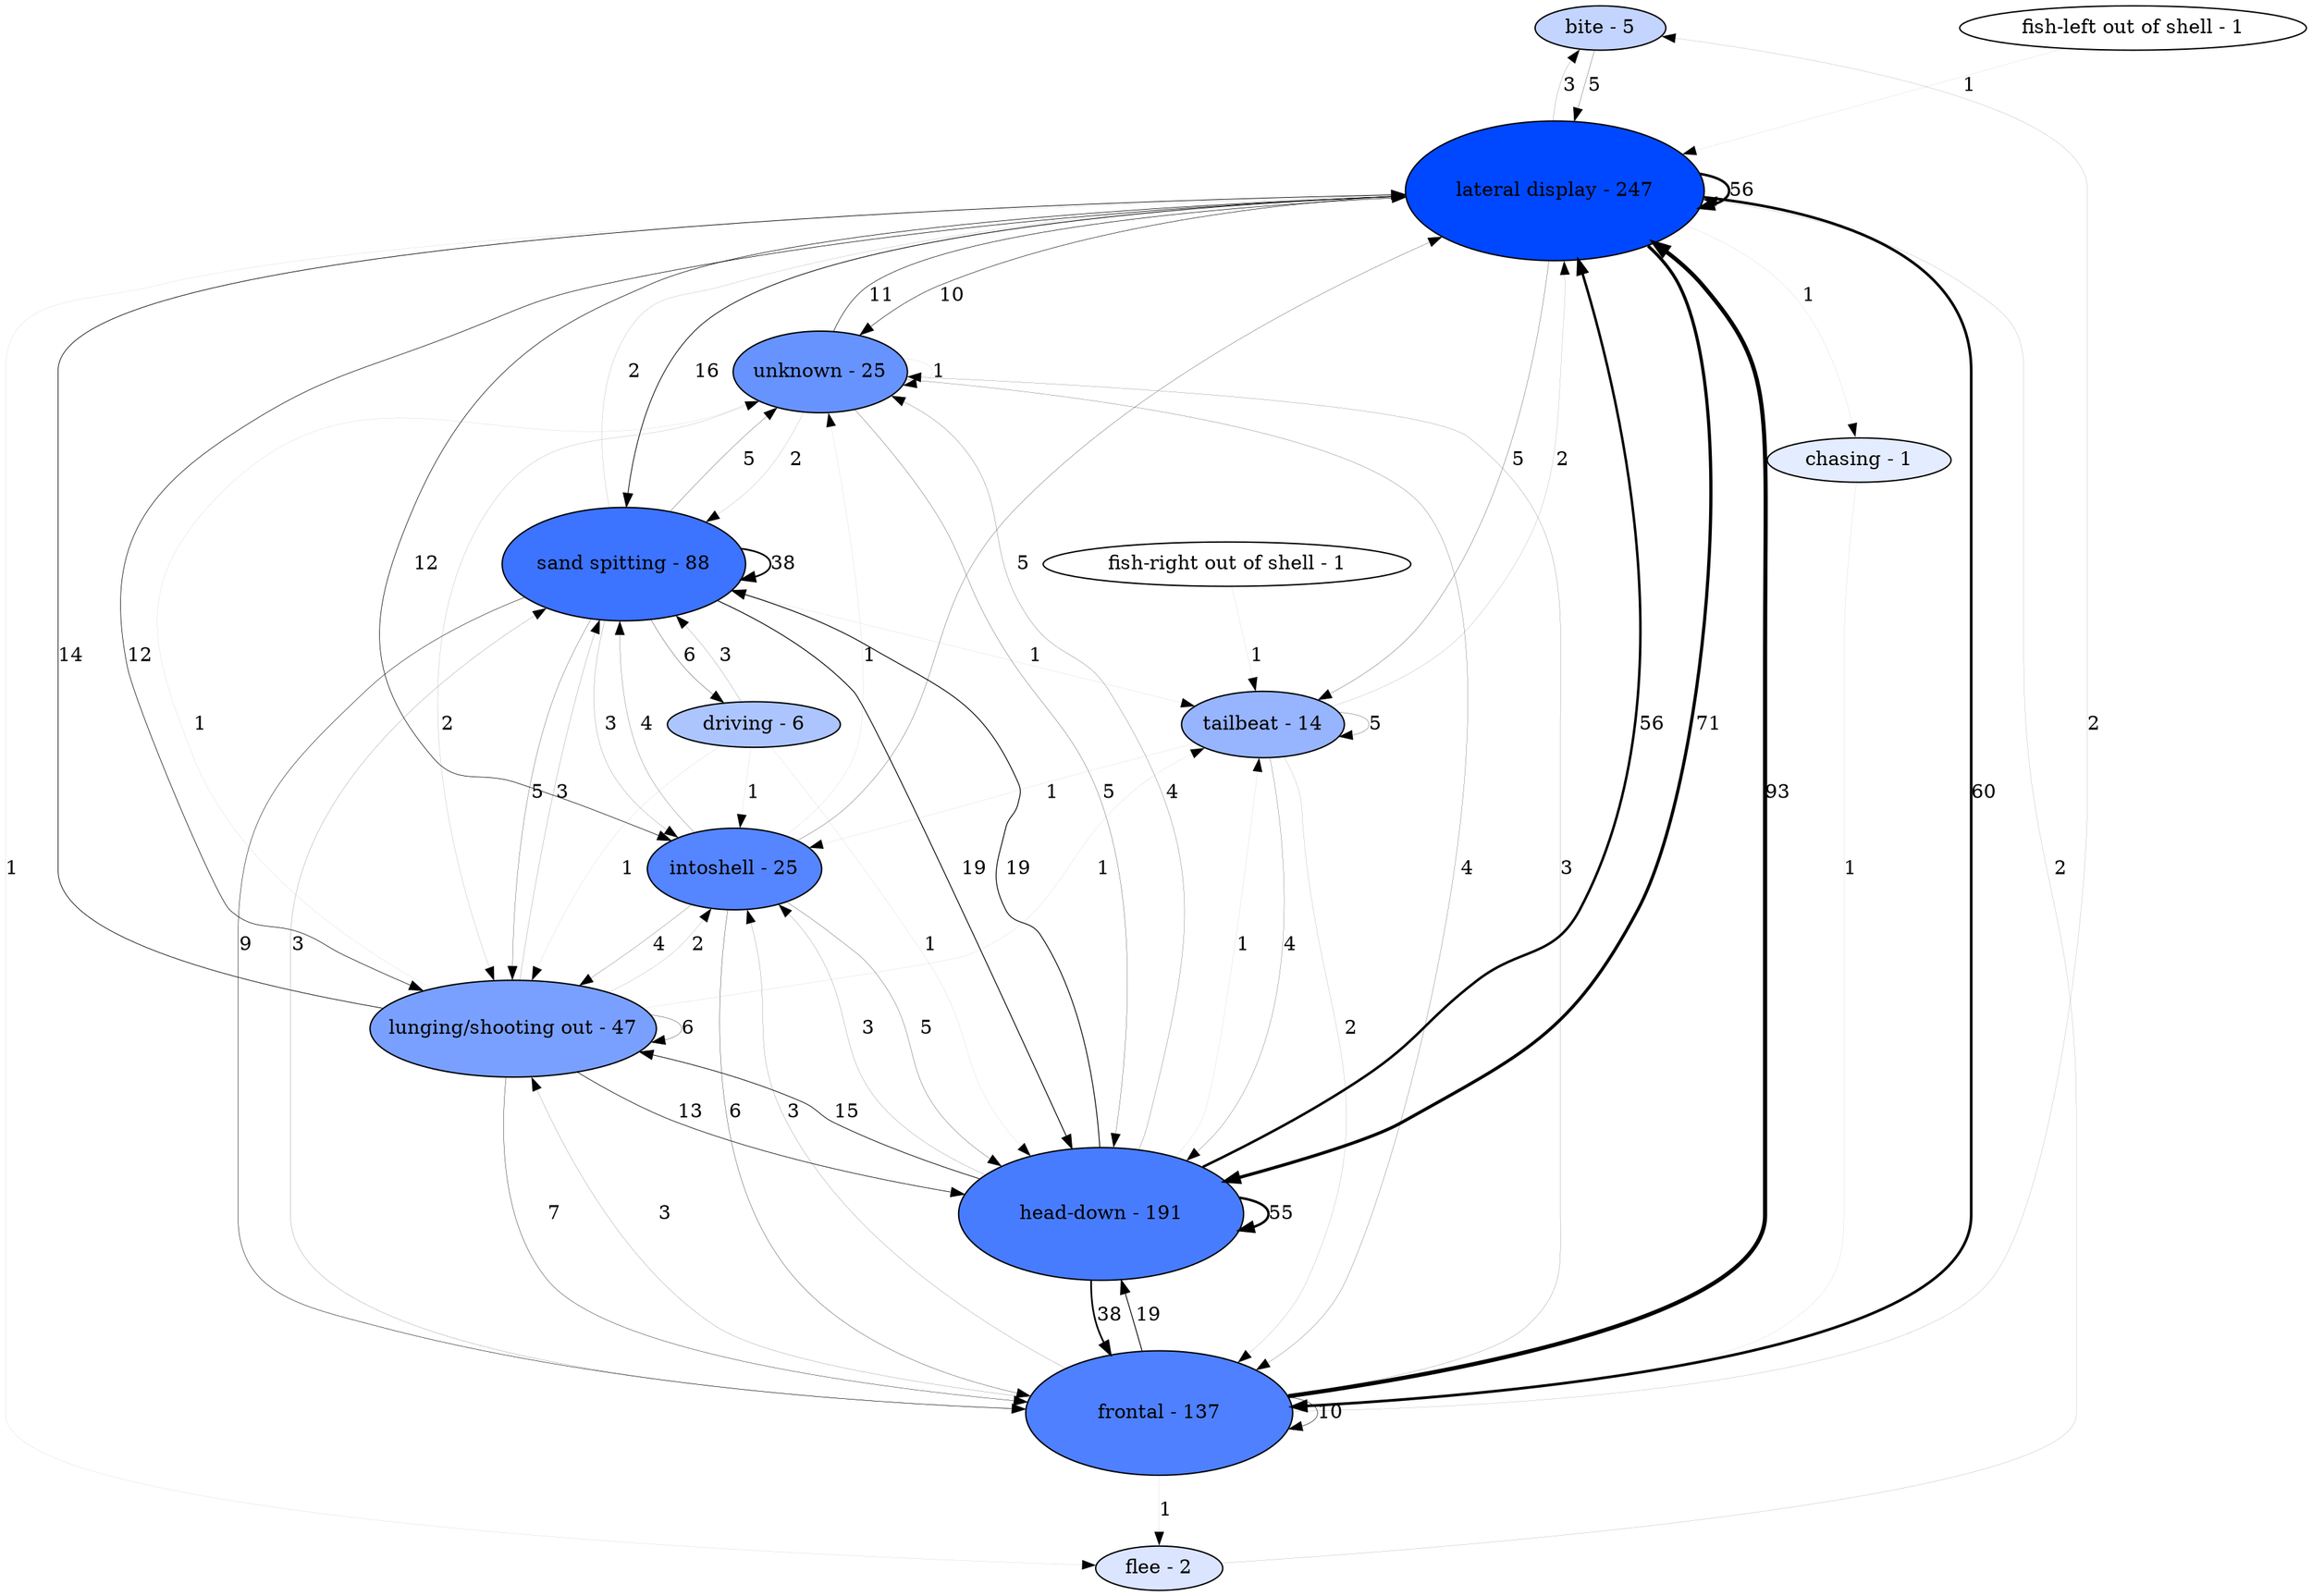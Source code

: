 digraph  {
"bite - 5" [fillcolor="0.6194444444444445 0.23460980592076922 1", height="0.4089769934037396", style=filled, width="0.8763792715794421"];
"lateral display - 247" [fillcolor="0.6194444444444445 1.0 1", height="1.4", style=filled, width="3.0"];
"chasing - 1" [fillcolor="0.6194444444444445 0.10638000034776231 1", height="0.0", style=filled, width="0.0"];
"frontal - 137" [fillcolor="0.6194444444444445 0.6942382155338318 1", height="1.250224684719749", style=filled, width="2.6790528958280335"];
"driving - 6" [fillcolor="0.6194444444444445 0.32039363347958144 1", height="0.455307032949974", style=filled, width="0.9756579277499443"];
"head-down - 191" [fillcolor="0.6194444444444445 0.7159516264311926 1", height="1.3346640951735487", style=filled, width="2.8599944896576046"];
"intoshell - 25" [fillcolor="0.6194444444444445 0.6669990191860939 1", height="0.8179539868074792", style=filled, width="1.7527585431588841"];
"lunging/shooting out - 47" [fillcolor="0.6194444444444445 0.521376944768488 1", height="0.9783675270371591", style=filled, width="2.0965018436510556"];
"sand spitting - 88" [fillcolor="0.6194444444444445 0.7654759743606253 1", height="1.1377436399965202", style=filled, width="2.4380220857068293"];
"fish-left out of shell - 1" [fillcolor="0.6194444444444445 0.0 1", height="0.0", style=filled, width="0.0"];
"fish-right out of shell - 1" [fillcolor="0.6194444444444445 0.0 1", height="0.0", style=filled, width="0.0"];
"tailbeat - 14" [fillcolor="0.6194444444444445 0.40919505060510486 1", height="0.6706153270950386", style=filled, width="1.4370328437750828"];
"flee - 2" [fillcolor="0.6194444444444445 0.14411890605811684 1", height="0.17613680385032734", style=filled, width="0.37743600825070145"];
"unknown - 25" [fillcolor="0.6194444444444445 0.5939197308744592 1", height="0.8179539868074792", style=filled, width="1.7527585431588841"];
"bite - 5" -> "lateral display - 247"  [label=5, penwidth="0.16129032258064516"];
"lateral display - 247" -> "bite - 5"  [label=3, penwidth="0.0967741935483871"];
"lateral display - 247" -> "chasing - 1"  [label=1, penwidth="0.03225806451612903"];
"lateral display - 247" -> "flee - 2"  [label=1, penwidth="0.03225806451612903"];
"lateral display - 247" -> "frontal - 137"  [label=60, penwidth="1.935483870967742"];
"lateral display - 247" -> "head-down - 191"  [label=71, penwidth="2.290322580645161"];
"lateral display - 247" -> "intoshell - 25"  [label=12, penwidth="0.3870967741935484"];
"lateral display - 247" -> "lateral display - 247"  [label=56, penwidth="1.806451612903226"];
"lateral display - 247" -> "lunging/shooting out - 47"  [label=12, penwidth="0.3870967741935484"];
"lateral display - 247" -> "sand spitting - 88"  [label=16, penwidth="0.5161290322580645"];
"lateral display - 247" -> "tailbeat - 14"  [label=5, penwidth="0.16129032258064516"];
"lateral display - 247" -> "unknown - 25"  [label=10, penwidth="0.3225806451612903"];
"chasing - 1" -> "frontal - 137"  [label=1, penwidth="0.03225806451612903"];
"frontal - 137" -> "bite - 5"  [label=2, penwidth="0.06451612903225806"];
"frontal - 137" -> "flee - 2"  [label=1, penwidth="0.03225806451612903"];
"frontal - 137" -> "frontal - 137"  [label=10, penwidth="0.3225806451612903"];
"frontal - 137" -> "head-down - 191"  [label=19, penwidth="0.6129032258064516"];
"frontal - 137" -> "intoshell - 25"  [label=3, penwidth="0.0967741935483871"];
"frontal - 137" -> "lateral display - 247"  [label=93, penwidth="3.0"];
"frontal - 137" -> "lunging/shooting out - 47"  [label=3, penwidth="0.0967741935483871"];
"frontal - 137" -> "sand spitting - 88"  [label=3, penwidth="0.0967741935483871"];
"frontal - 137" -> "unknown - 25"  [label=3, penwidth="0.0967741935483871"];
"driving - 6" -> "head-down - 191"  [label=1, penwidth="0.03225806451612903"];
"driving - 6" -> "intoshell - 25"  [label=1, penwidth="0.03225806451612903"];
"driving - 6" -> "lunging/shooting out - 47"  [label=1, penwidth="0.03225806451612903"];
"driving - 6" -> "sand spitting - 88"  [label=3, penwidth="0.0967741935483871"];
"head-down - 191" -> "frontal - 137"  [label=38, penwidth="1.2258064516129032"];
"head-down - 191" -> "head-down - 191"  [label=55, penwidth="1.774193548387097"];
"head-down - 191" -> "intoshell - 25"  [label=3, penwidth="0.0967741935483871"];
"head-down - 191" -> "lateral display - 247"  [label=56, penwidth="1.806451612903226"];
"head-down - 191" -> "lunging/shooting out - 47"  [label=15, penwidth="0.4838709677419355"];
"head-down - 191" -> "sand spitting - 88"  [label=19, penwidth="0.6129032258064516"];
"head-down - 191" -> "tailbeat - 14"  [label=1, penwidth="0.03225806451612903"];
"head-down - 191" -> "unknown - 25"  [label=4, penwidth="0.12903225806451613"];
"intoshell - 25" -> "frontal - 137"  [label=6, penwidth="0.1935483870967742"];
"intoshell - 25" -> "head-down - 191"  [label=5, penwidth="0.16129032258064516"];
"intoshell - 25" -> "lateral display - 247"  [label=5, penwidth="0.16129032258064516"];
"intoshell - 25" -> "lunging/shooting out - 47"  [label=4, penwidth="0.12903225806451613"];
"intoshell - 25" -> "sand spitting - 88"  [label=4, penwidth="0.12903225806451613"];
"intoshell - 25" -> "unknown - 25"  [label=1, penwidth="0.03225806451612903"];
"lunging/shooting out - 47" -> "frontal - 137"  [label=7, penwidth="0.22580645161290325"];
"lunging/shooting out - 47" -> "head-down - 191"  [label=13, penwidth="0.4193548387096774"];
"lunging/shooting out - 47" -> "intoshell - 25"  [label=2, penwidth="0.06451612903225806"];
"lunging/shooting out - 47" -> "lateral display - 247"  [label=14, penwidth="0.4516129032258065"];
"lunging/shooting out - 47" -> "lunging/shooting out - 47"  [label=6, penwidth="0.1935483870967742"];
"lunging/shooting out - 47" -> "sand spitting - 88"  [label=3, penwidth="0.0967741935483871"];
"lunging/shooting out - 47" -> "tailbeat - 14"  [label=1, penwidth="0.03225806451612903"];
"lunging/shooting out - 47" -> "unknown - 25"  [label=1, penwidth="0.03225806451612903"];
"sand spitting - 88" -> "driving - 6"  [label=6, penwidth="0.1935483870967742"];
"sand spitting - 88" -> "frontal - 137"  [label=9, penwidth="0.29032258064516125"];
"sand spitting - 88" -> "head-down - 191"  [label=19, penwidth="0.6129032258064516"];
"sand spitting - 88" -> "intoshell - 25"  [label=3, penwidth="0.0967741935483871"];
"sand spitting - 88" -> "lateral display - 247"  [label=2, penwidth="0.06451612903225806"];
"sand spitting - 88" -> "lunging/shooting out - 47"  [label=5, penwidth="0.16129032258064516"];
"sand spitting - 88" -> "sand spitting - 88"  [label=38, penwidth="1.2258064516129032"];
"sand spitting - 88" -> "tailbeat - 14"  [label=1, penwidth="0.03225806451612903"];
"sand spitting - 88" -> "unknown - 25"  [label=5, penwidth="0.16129032258064516"];
"fish-left out of shell - 1" -> "lateral display - 247"  [label=1, penwidth="0.03225806451612903"];
"fish-right out of shell - 1" -> "tailbeat - 14"  [label=1, penwidth="0.03225806451612903"];
"tailbeat - 14" -> "frontal - 137"  [label=2, penwidth="0.06451612903225806"];
"tailbeat - 14" -> "head-down - 191"  [label=4, penwidth="0.12903225806451613"];
"tailbeat - 14" -> "intoshell - 25"  [label=1, penwidth="0.03225806451612903"];
"tailbeat - 14" -> "lateral display - 247"  [label=2, penwidth="0.06451612903225806"];
"tailbeat - 14" -> "tailbeat - 14"  [label=5, penwidth="0.16129032258064516"];
"flee - 2" -> "lateral display - 247"  [label=2, penwidth="0.06451612903225806"];
"unknown - 25" -> "frontal - 137"  [label=4, penwidth="0.12903225806451613"];
"unknown - 25" -> "head-down - 191"  [label=5, penwidth="0.16129032258064516"];
"unknown - 25" -> "lateral display - 247"  [label=11, penwidth="0.3548387096774194"];
"unknown - 25" -> "lunging/shooting out - 47"  [label=2, penwidth="0.06451612903225806"];
"unknown - 25" -> "sand spitting - 88"  [label=2, penwidth="0.06451612903225806"];
"unknown - 25" -> "unknown - 25"  [label=1, penwidth="0.03225806451612903"];
}
